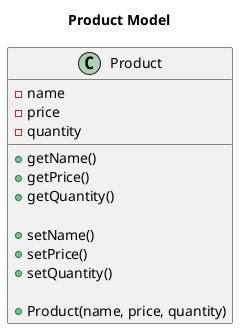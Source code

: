 @startuml class Diagram

 title Product Model
 class Product{
       -name
       -price 
       -quantity
       
       +getName()
       +getPrice()
       +getQuantity()

       +setName()
       +setPrice()
       +setQuantity()

       +Product(name, price, quantity)
 }    
@enduml